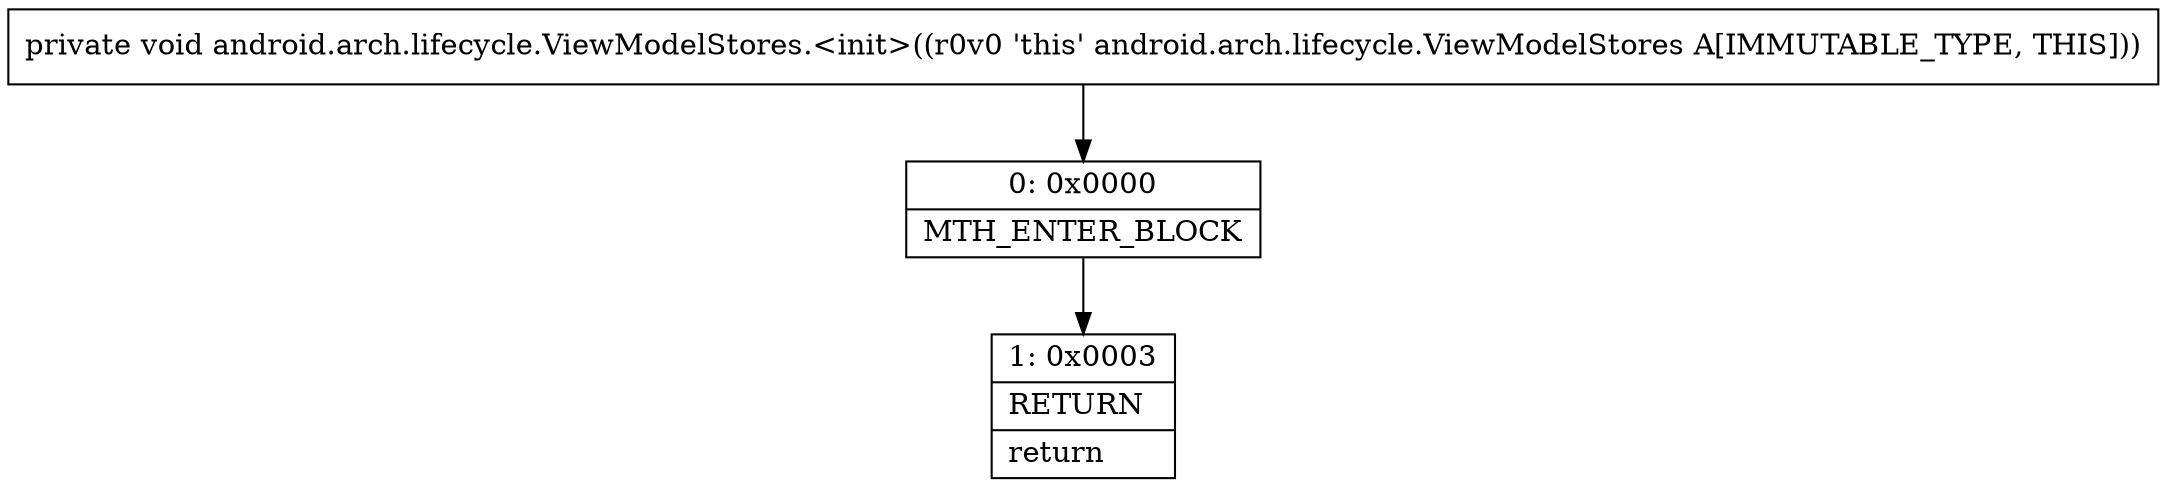 digraph "CFG forandroid.arch.lifecycle.ViewModelStores.\<init\>()V" {
Node_0 [shape=record,label="{0\:\ 0x0000|MTH_ENTER_BLOCK\l}"];
Node_1 [shape=record,label="{1\:\ 0x0003|RETURN\l|return\l}"];
MethodNode[shape=record,label="{private void android.arch.lifecycle.ViewModelStores.\<init\>((r0v0 'this' android.arch.lifecycle.ViewModelStores A[IMMUTABLE_TYPE, THIS])) }"];
MethodNode -> Node_0;
Node_0 -> Node_1;
}

